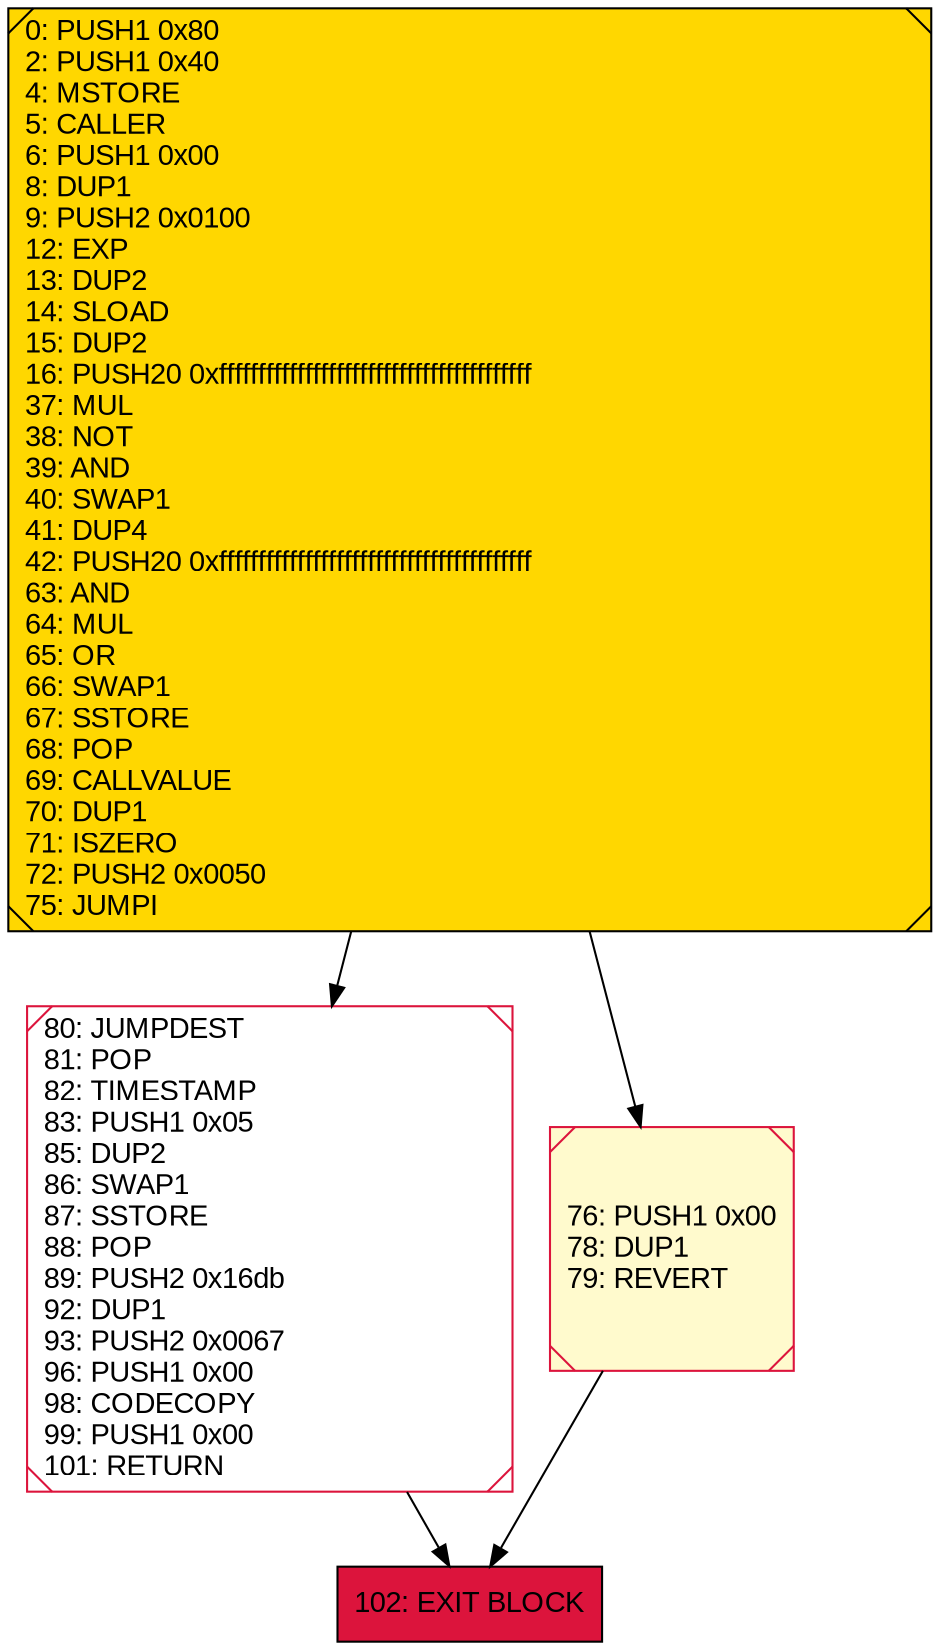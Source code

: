 digraph G {
bgcolor=transparent rankdir=UD;
node [shape=box style=filled color=black fillcolor=white fontname=arial fontcolor=black];
0 [label="0: PUSH1 0x80\l2: PUSH1 0x40\l4: MSTORE\l5: CALLER\l6: PUSH1 0x00\l8: DUP1\l9: PUSH2 0x0100\l12: EXP\l13: DUP2\l14: SLOAD\l15: DUP2\l16: PUSH20 0xffffffffffffffffffffffffffffffffffffffff\l37: MUL\l38: NOT\l39: AND\l40: SWAP1\l41: DUP4\l42: PUSH20 0xffffffffffffffffffffffffffffffffffffffff\l63: AND\l64: MUL\l65: OR\l66: SWAP1\l67: SSTORE\l68: POP\l69: CALLVALUE\l70: DUP1\l71: ISZERO\l72: PUSH2 0x0050\l75: JUMPI\l" fillcolor=lemonchiffon shape=Msquare fillcolor=gold ];
80 [label="80: JUMPDEST\l81: POP\l82: TIMESTAMP\l83: PUSH1 0x05\l85: DUP2\l86: SWAP1\l87: SSTORE\l88: POP\l89: PUSH2 0x16db\l92: DUP1\l93: PUSH2 0x0067\l96: PUSH1 0x00\l98: CODECOPY\l99: PUSH1 0x00\l101: RETURN\l" shape=Msquare color=crimson ];
102 [label="102: EXIT BLOCK\l" fillcolor=crimson ];
76 [label="76: PUSH1 0x00\l78: DUP1\l79: REVERT\l" fillcolor=lemonchiffon shape=Msquare color=crimson ];
0 -> 80;
80 -> 102;
76 -> 102;
0 -> 76;
}